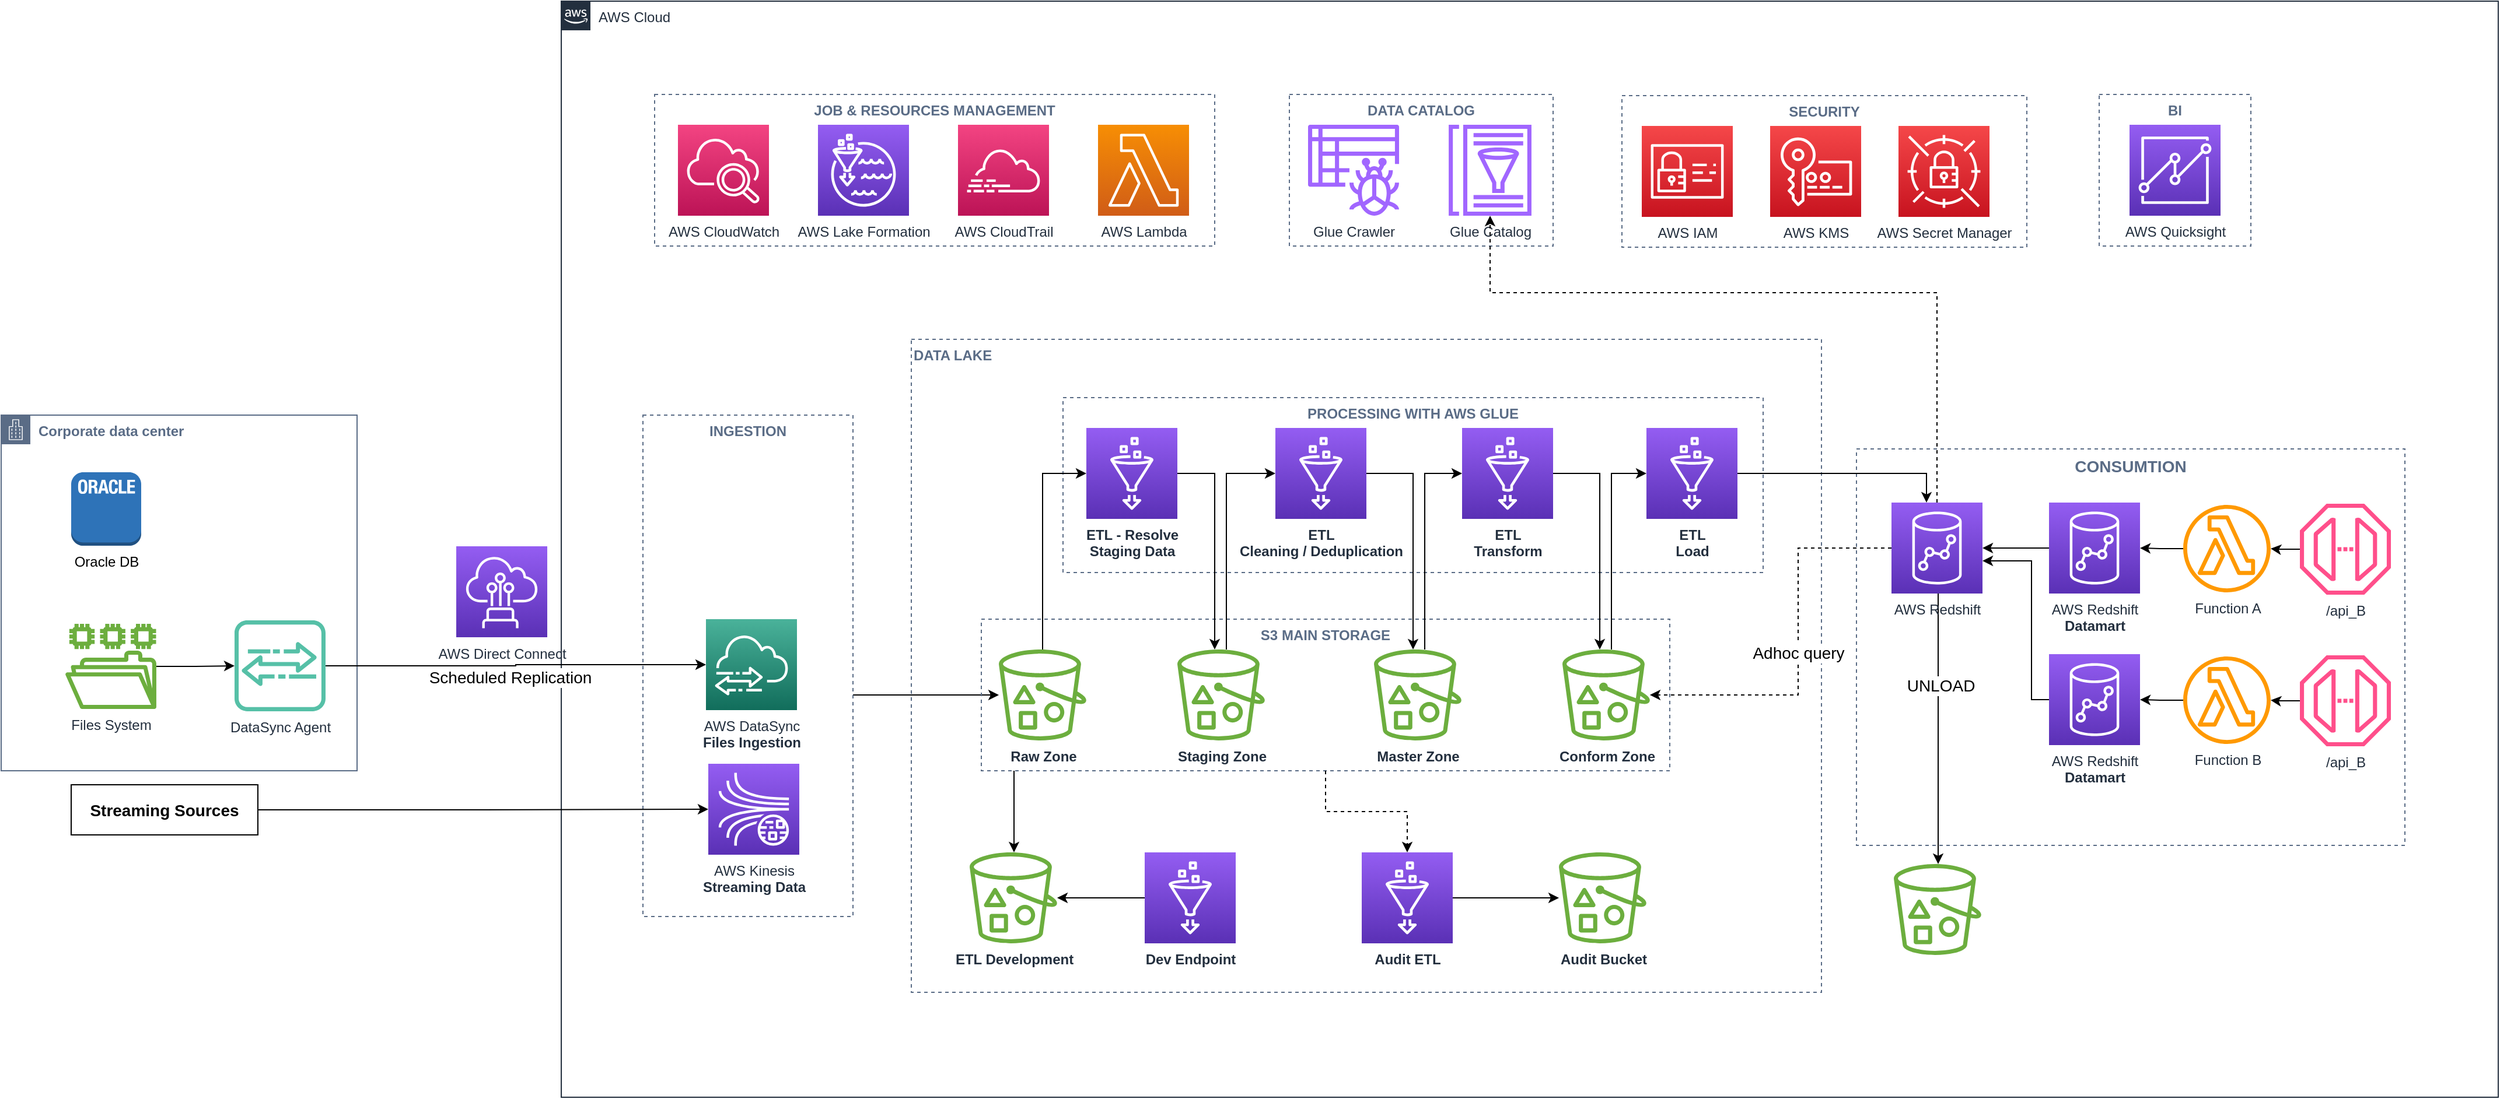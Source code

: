 <mxfile version="15.4.3" type="github">
  <diagram id="H-FVpUiSTPM4Va0HzyG1" name="Page-1">
    <mxGraphModel dx="5590" dy="3747" grid="1" gridSize="10" guides="1" tooltips="1" connect="1" arrows="1" fold="1" page="1" pageScale="1" pageWidth="850" pageHeight="1100" math="0" shadow="0">
      <root>
        <mxCell id="0" />
        <mxCell id="1" parent="0" />
        <mxCell id="jx55laV_0cBN-u7AzkEs-1" value="AWS Cloud" style="points=[[0,0],[0.25,0],[0.5,0],[0.75,0],[1,0],[1,0.25],[1,0.5],[1,0.75],[1,1],[0.75,1],[0.5,1],[0.25,1],[0,1],[0,0.75],[0,0.5],[0,0.25]];outlineConnect=0;gradientColor=none;html=1;whiteSpace=wrap;fontSize=12;fontStyle=0;shape=mxgraph.aws4.group;grIcon=mxgraph.aws4.group_aws_cloud_alt;strokeColor=#232F3E;fillColor=none;verticalAlign=top;align=left;spacingLeft=30;fontColor=#232F3E;dashed=0;" parent="1" vertex="1">
          <mxGeometry y="-300" width="1660" height="940" as="geometry" />
        </mxCell>
        <mxCell id="GoqarWJMvIRxIr3ExFKV-2" value="" style="group" vertex="1" connectable="0" parent="1">
          <mxGeometry x="80" y="-220" width="480" height="130" as="geometry" />
        </mxCell>
        <mxCell id="jx55laV_0cBN-u7AzkEs-3" value="AWS Lake Formation" style="sketch=0;points=[[0,0,0],[0.25,0,0],[0.5,0,0],[0.75,0,0],[1,0,0],[0,1,0],[0.25,1,0],[0.5,1,0],[0.75,1,0],[1,1,0],[0,0.25,0],[0,0.5,0],[0,0.75,0],[1,0.25,0],[1,0.5,0],[1,0.75,0]];outlineConnect=0;fontColor=#232F3E;gradientColor=#945DF2;gradientDirection=north;fillColor=#5A30B5;strokeColor=#ffffff;dashed=0;verticalLabelPosition=bottom;verticalAlign=top;align=center;html=1;fontSize=12;fontStyle=0;aspect=fixed;shape=mxgraph.aws4.resourceIcon;resIcon=mxgraph.aws4.lake_formation;" parent="GoqarWJMvIRxIr3ExFKV-2" vertex="1">
          <mxGeometry x="140" y="26" width="78" height="78" as="geometry" />
        </mxCell>
        <mxCell id="jx55laV_0cBN-u7AzkEs-4" value="AWS CloudWatch" style="sketch=0;points=[[0,0,0],[0.25,0,0],[0.5,0,0],[0.75,0,0],[1,0,0],[0,1,0],[0.25,1,0],[0.5,1,0],[0.75,1,0],[1,1,0],[0,0.25,0],[0,0.5,0],[0,0.75,0],[1,0.25,0],[1,0.5,0],[1,0.75,0]];points=[[0,0,0],[0.25,0,0],[0.5,0,0],[0.75,0,0],[1,0,0],[0,1,0],[0.25,1,0],[0.5,1,0],[0.75,1,0],[1,1,0],[0,0.25,0],[0,0.5,0],[0,0.75,0],[1,0.25,0],[1,0.5,0],[1,0.75,0]];outlineConnect=0;fontColor=#232F3E;gradientColor=#F34482;gradientDirection=north;fillColor=#BC1356;strokeColor=#ffffff;dashed=0;verticalLabelPosition=bottom;verticalAlign=top;align=center;html=1;fontSize=12;fontStyle=0;aspect=fixed;shape=mxgraph.aws4.resourceIcon;resIcon=mxgraph.aws4.cloudwatch_2;" parent="GoqarWJMvIRxIr3ExFKV-2" vertex="1">
          <mxGeometry x="20" y="26" width="78" height="78" as="geometry" />
        </mxCell>
        <mxCell id="jx55laV_0cBN-u7AzkEs-7" value="AWS CloudTrail" style="sketch=0;points=[[0,0,0],[0.25,0,0],[0.5,0,0],[0.75,0,0],[1,0,0],[0,1,0],[0.25,1,0],[0.5,1,0],[0.75,1,0],[1,1,0],[0,0.25,0],[0,0.5,0],[0,0.75,0],[1,0.25,0],[1,0.5,0],[1,0.75,0]];points=[[0,0,0],[0.25,0,0],[0.5,0,0],[0.75,0,0],[1,0,0],[0,1,0],[0.25,1,0],[0.5,1,0],[0.75,1,0],[1,1,0],[0,0.25,0],[0,0.5,0],[0,0.75,0],[1,0.25,0],[1,0.5,0],[1,0.75,0]];outlineConnect=0;fontColor=#232F3E;gradientColor=#F34482;gradientDirection=north;fillColor=#BC1356;strokeColor=#ffffff;dashed=0;verticalLabelPosition=bottom;verticalAlign=top;align=center;html=1;fontSize=12;fontStyle=0;aspect=fixed;shape=mxgraph.aws4.resourceIcon;resIcon=mxgraph.aws4.cloudtrail;" parent="GoqarWJMvIRxIr3ExFKV-2" vertex="1">
          <mxGeometry x="260" y="26" width="78" height="78" as="geometry" />
        </mxCell>
        <mxCell id="jx55laV_0cBN-u7AzkEs-8" value="AWS Lambda" style="sketch=0;points=[[0,0,0],[0.25,0,0],[0.5,0,0],[0.75,0,0],[1,0,0],[0,1,0],[0.25,1,0],[0.5,1,0],[0.75,1,0],[1,1,0],[0,0.25,0],[0,0.5,0],[0,0.75,0],[1,0.25,0],[1,0.5,0],[1,0.75,0]];outlineConnect=0;fontColor=#232F3E;gradientColor=#F78E04;gradientDirection=north;fillColor=#D05C17;strokeColor=#ffffff;dashed=0;verticalLabelPosition=bottom;verticalAlign=top;align=center;html=1;fontSize=12;fontStyle=0;aspect=fixed;shape=mxgraph.aws4.resourceIcon;resIcon=mxgraph.aws4.lambda;" parent="GoqarWJMvIRxIr3ExFKV-2" vertex="1">
          <mxGeometry x="380" y="26" width="78" height="78" as="geometry" />
        </mxCell>
        <mxCell id="GoqarWJMvIRxIr3ExFKV-1" value="JOB &amp; RESOURCES MANAGEMENT" style="fillColor=none;strokeColor=#5A6C86;dashed=1;verticalAlign=top;fontStyle=1;fontColor=#5A6C86;" vertex="1" parent="GoqarWJMvIRxIr3ExFKV-2">
          <mxGeometry width="480" height="130" as="geometry" />
        </mxCell>
        <mxCell id="GoqarWJMvIRxIr3ExFKV-6" value="" style="group" vertex="1" connectable="0" parent="1">
          <mxGeometry x="624" y="-220" width="226" height="130" as="geometry" />
        </mxCell>
        <mxCell id="GoqarWJMvIRxIr3ExFKV-3" value="DATA CATALOG" style="fillColor=none;strokeColor=#5A6C86;dashed=1;verticalAlign=top;fontStyle=1;fontColor=#5A6C86;" vertex="1" parent="GoqarWJMvIRxIr3ExFKV-6">
          <mxGeometry width="226" height="130" as="geometry" />
        </mxCell>
        <mxCell id="GoqarWJMvIRxIr3ExFKV-4" value="Glue Crawler" style="sketch=0;outlineConnect=0;fontColor=#232F3E;gradientColor=none;fillColor=#A166FF;strokeColor=none;dashed=0;verticalLabelPosition=bottom;verticalAlign=top;align=center;html=1;fontSize=12;fontStyle=0;aspect=fixed;pointerEvents=1;shape=mxgraph.aws4.glue_crawlers;" vertex="1" parent="GoqarWJMvIRxIr3ExFKV-6">
          <mxGeometry x="16" y="26" width="78" height="78" as="geometry" />
        </mxCell>
        <mxCell id="GoqarWJMvIRxIr3ExFKV-5" value="Glue Catalog" style="sketch=0;outlineConnect=0;fontColor=#232F3E;gradientColor=none;fillColor=#A166FF;strokeColor=none;dashed=0;verticalLabelPosition=bottom;verticalAlign=top;align=center;html=1;fontSize=12;fontStyle=0;aspect=fixed;pointerEvents=1;shape=mxgraph.aws4.glue_data_catalog;" vertex="1" parent="GoqarWJMvIRxIr3ExFKV-6">
          <mxGeometry x="136" y="26" width="72" height="78" as="geometry" />
        </mxCell>
        <mxCell id="GoqarWJMvIRxIr3ExFKV-13" value="" style="group" vertex="1" connectable="0" parent="1">
          <mxGeometry x="909" y="-219" width="347" height="130" as="geometry" />
        </mxCell>
        <mxCell id="GoqarWJMvIRxIr3ExFKV-7" value="SECURITY" style="fillColor=none;strokeColor=#5A6C86;dashed=1;verticalAlign=top;fontStyle=1;fontColor=#5A6C86;" vertex="1" parent="GoqarWJMvIRxIr3ExFKV-13">
          <mxGeometry width="347" height="130" as="geometry" />
        </mxCell>
        <mxCell id="GoqarWJMvIRxIr3ExFKV-8" value="AWS IAM" style="sketch=0;points=[[0,0,0],[0.25,0,0],[0.5,0,0],[0.75,0,0],[1,0,0],[0,1,0],[0.25,1,0],[0.5,1,0],[0.75,1,0],[1,1,0],[0,0.25,0],[0,0.5,0],[0,0.75,0],[1,0.25,0],[1,0.5,0],[1,0.75,0]];outlineConnect=0;fontColor=#232F3E;gradientColor=#F54749;gradientDirection=north;fillColor=#C7131F;strokeColor=#ffffff;dashed=0;verticalLabelPosition=bottom;verticalAlign=top;align=center;html=1;fontSize=12;fontStyle=0;aspect=fixed;shape=mxgraph.aws4.resourceIcon;resIcon=mxgraph.aws4.identity_and_access_management;" vertex="1" parent="GoqarWJMvIRxIr3ExFKV-13">
          <mxGeometry x="17" y="26" width="78" height="78" as="geometry" />
        </mxCell>
        <mxCell id="GoqarWJMvIRxIr3ExFKV-9" value="AWS KMS" style="sketch=0;points=[[0,0,0],[0.25,0,0],[0.5,0,0],[0.75,0,0],[1,0,0],[0,1,0],[0.25,1,0],[0.5,1,0],[0.75,1,0],[1,1,0],[0,0.25,0],[0,0.5,0],[0,0.75,0],[1,0.25,0],[1,0.5,0],[1,0.75,0]];outlineConnect=0;fontColor=#232F3E;gradientColor=#F54749;gradientDirection=north;fillColor=#C7131F;strokeColor=#ffffff;dashed=0;verticalLabelPosition=bottom;verticalAlign=top;align=center;html=1;fontSize=12;fontStyle=0;aspect=fixed;shape=mxgraph.aws4.resourceIcon;resIcon=mxgraph.aws4.key_management_service;" vertex="1" parent="GoqarWJMvIRxIr3ExFKV-13">
          <mxGeometry x="127" y="26" width="78" height="78" as="geometry" />
        </mxCell>
        <mxCell id="GoqarWJMvIRxIr3ExFKV-10" value="AWS Secret Manager" style="sketch=0;points=[[0,0,0],[0.25,0,0],[0.5,0,0],[0.75,0,0],[1,0,0],[0,1,0],[0.25,1,0],[0.5,1,0],[0.75,1,0],[1,1,0],[0,0.25,0],[0,0.5,0],[0,0.75,0],[1,0.25,0],[1,0.5,0],[1,0.75,0]];outlineConnect=0;fontColor=#232F3E;gradientColor=#F54749;gradientDirection=north;fillColor=#C7131F;strokeColor=#ffffff;dashed=0;verticalLabelPosition=bottom;verticalAlign=top;align=center;html=1;fontSize=12;fontStyle=0;aspect=fixed;shape=mxgraph.aws4.resourceIcon;resIcon=mxgraph.aws4.secrets_manager;" vertex="1" parent="GoqarWJMvIRxIr3ExFKV-13">
          <mxGeometry x="237" y="26" width="78" height="78" as="geometry" />
        </mxCell>
        <mxCell id="GoqarWJMvIRxIr3ExFKV-14" value="" style="group" vertex="1" connectable="0" parent="1">
          <mxGeometry x="1318" y="-220" width="130" height="130" as="geometry" />
        </mxCell>
        <mxCell id="GoqarWJMvIRxIr3ExFKV-11" value="BI" style="fillColor=none;strokeColor=#5A6C86;dashed=1;verticalAlign=top;fontStyle=1;fontColor=#5A6C86;" vertex="1" parent="GoqarWJMvIRxIr3ExFKV-14">
          <mxGeometry width="130" height="130" as="geometry" />
        </mxCell>
        <mxCell id="GoqarWJMvIRxIr3ExFKV-12" value="AWS Quicksight" style="sketch=0;points=[[0,0,0],[0.25,0,0],[0.5,0,0],[0.75,0,0],[1,0,0],[0,1,0],[0.25,1,0],[0.5,1,0],[0.75,1,0],[1,1,0],[0,0.25,0],[0,0.5,0],[0,0.75,0],[1,0.25,0],[1,0.5,0],[1,0.75,0]];outlineConnect=0;fontColor=#232F3E;gradientColor=#945DF2;gradientDirection=north;fillColor=#5A30B5;strokeColor=#ffffff;dashed=0;verticalLabelPosition=bottom;verticalAlign=top;align=center;html=1;fontSize=12;fontStyle=0;aspect=fixed;shape=mxgraph.aws4.resourceIcon;resIcon=mxgraph.aws4.quicksight;" vertex="1" parent="GoqarWJMvIRxIr3ExFKV-14">
          <mxGeometry x="26" y="26" width="78" height="78" as="geometry" />
        </mxCell>
        <mxCell id="GoqarWJMvIRxIr3ExFKV-53" value="" style="edgeStyle=orthogonalEdgeStyle;rounded=0;orthogonalLoop=1;jettySize=auto;html=1;verticalAlign=middle;" edge="1" parent="1" source="GoqarWJMvIRxIr3ExFKV-16" target="GoqarWJMvIRxIr3ExFKV-27">
          <mxGeometry relative="1" as="geometry">
            <Array as="points">
              <mxPoint x="280" y="295" />
              <mxPoint x="280" y="295" />
            </Array>
          </mxGeometry>
        </mxCell>
        <mxCell id="GoqarWJMvIRxIr3ExFKV-16" value="INGESTION" style="fillColor=none;strokeColor=#5A6C86;dashed=1;verticalAlign=top;fontStyle=1;fontColor=#5A6C86;" vertex="1" parent="1">
          <mxGeometry x="70" y="55" width="180" height="430" as="geometry" />
        </mxCell>
        <mxCell id="GoqarWJMvIRxIr3ExFKV-55" value="" style="group" vertex="1" connectable="0" parent="1">
          <mxGeometry x="300" y="-10" width="780" height="560" as="geometry" />
        </mxCell>
        <mxCell id="GoqarWJMvIRxIr3ExFKV-17" value="DATA LAKE" style="fillColor=none;strokeColor=#5A6C86;dashed=1;verticalAlign=top;fontStyle=1;fontColor=#5A6C86;align=left;" vertex="1" parent="GoqarWJMvIRxIr3ExFKV-55">
          <mxGeometry width="780" height="560" as="geometry" />
        </mxCell>
        <mxCell id="GoqarWJMvIRxIr3ExFKV-18" value="PROCESSING WITH AWS GLUE" style="fillColor=none;strokeColor=#5A6C86;dashed=1;verticalAlign=top;fontStyle=1;fontColor=#5A6C86;" vertex="1" parent="GoqarWJMvIRxIr3ExFKV-55">
          <mxGeometry x="130" y="50" width="600" height="150" as="geometry" />
        </mxCell>
        <mxCell id="GoqarWJMvIRxIr3ExFKV-19" value="&lt;b&gt;ETL - Resolve&lt;br&gt;Staging Data&lt;/b&gt;" style="sketch=0;points=[[0,0,0],[0.25,0,0],[0.5,0,0],[0.75,0,0],[1,0,0],[0,1,0],[0.25,1,0],[0.5,1,0],[0.75,1,0],[1,1,0],[0,0.25,0],[0,0.5,0],[0,0.75,0],[1,0.25,0],[1,0.5,0],[1,0.75,0]];outlineConnect=0;fontColor=#232F3E;gradientColor=#945DF2;gradientDirection=north;fillColor=#5A30B5;strokeColor=#ffffff;dashed=0;verticalLabelPosition=bottom;verticalAlign=top;align=center;html=1;fontSize=12;fontStyle=0;aspect=fixed;shape=mxgraph.aws4.resourceIcon;resIcon=mxgraph.aws4.glue;" vertex="1" parent="GoqarWJMvIRxIr3ExFKV-55">
          <mxGeometry x="150" y="76" width="78" height="78" as="geometry" />
        </mxCell>
        <mxCell id="GoqarWJMvIRxIr3ExFKV-20" value="&lt;b&gt;ETL&lt;br&gt;Cleaning / Deduplication&lt;/b&gt;" style="sketch=0;points=[[0,0,0],[0.25,0,0],[0.5,0,0],[0.75,0,0],[1,0,0],[0,1,0],[0.25,1,0],[0.5,1,0],[0.75,1,0],[1,1,0],[0,0.25,0],[0,0.5,0],[0,0.75,0],[1,0.25,0],[1,0.5,0],[1,0.75,0]];outlineConnect=0;fontColor=#232F3E;gradientColor=#945DF2;gradientDirection=north;fillColor=#5A30B5;strokeColor=#ffffff;dashed=0;verticalLabelPosition=bottom;verticalAlign=top;align=center;html=1;fontSize=12;fontStyle=0;aspect=fixed;shape=mxgraph.aws4.resourceIcon;resIcon=mxgraph.aws4.glue;" vertex="1" parent="GoqarWJMvIRxIr3ExFKV-55">
          <mxGeometry x="312" y="76" width="78" height="78" as="geometry" />
        </mxCell>
        <mxCell id="GoqarWJMvIRxIr3ExFKV-21" value="&lt;b&gt;ETL&lt;br&gt;Transform&lt;/b&gt;" style="sketch=0;points=[[0,0,0],[0.25,0,0],[0.5,0,0],[0.75,0,0],[1,0,0],[0,1,0],[0.25,1,0],[0.5,1,0],[0.75,1,0],[1,1,0],[0,0.25,0],[0,0.5,0],[0,0.75,0],[1,0.25,0],[1,0.5,0],[1,0.75,0]];outlineConnect=0;fontColor=#232F3E;gradientColor=#945DF2;gradientDirection=north;fillColor=#5A30B5;strokeColor=#ffffff;dashed=0;verticalLabelPosition=bottom;verticalAlign=top;align=center;html=1;fontSize=12;fontStyle=0;aspect=fixed;shape=mxgraph.aws4.resourceIcon;resIcon=mxgraph.aws4.glue;" vertex="1" parent="GoqarWJMvIRxIr3ExFKV-55">
          <mxGeometry x="472" y="76" width="78" height="78" as="geometry" />
        </mxCell>
        <mxCell id="GoqarWJMvIRxIr3ExFKV-22" value="&lt;b&gt;ETL&lt;br&gt;Load&lt;/b&gt;" style="sketch=0;points=[[0,0,0],[0.25,0,0],[0.5,0,0],[0.75,0,0],[1,0,0],[0,1,0],[0.25,1,0],[0.5,1,0],[0.75,1,0],[1,1,0],[0,0.25,0],[0,0.5,0],[0,0.75,0],[1,0.25,0],[1,0.5,0],[1,0.75,0]];outlineConnect=0;fontColor=#232F3E;gradientColor=#945DF2;gradientDirection=north;fillColor=#5A30B5;strokeColor=#ffffff;dashed=0;verticalLabelPosition=bottom;verticalAlign=top;align=center;html=1;fontSize=12;fontStyle=0;aspect=fixed;shape=mxgraph.aws4.resourceIcon;resIcon=mxgraph.aws4.glue;" vertex="1" parent="GoqarWJMvIRxIr3ExFKV-55">
          <mxGeometry x="630" y="76" width="78" height="78" as="geometry" />
        </mxCell>
        <mxCell id="GoqarWJMvIRxIr3ExFKV-26" value="S3 MAIN STORAGE" style="fillColor=none;strokeColor=#5A6C86;dashed=1;verticalAlign=top;fontStyle=1;fontColor=#5A6C86;horizontal=1;" vertex="1" parent="GoqarWJMvIRxIr3ExFKV-55">
          <mxGeometry x="60" y="240" width="590" height="130" as="geometry" />
        </mxCell>
        <mxCell id="GoqarWJMvIRxIr3ExFKV-31" value="" style="edgeStyle=orthogonalEdgeStyle;rounded=0;orthogonalLoop=1;jettySize=auto;html=1;" edge="1" parent="GoqarWJMvIRxIr3ExFKV-55" source="GoqarWJMvIRxIr3ExFKV-27" target="GoqarWJMvIRxIr3ExFKV-19">
          <mxGeometry relative="1" as="geometry">
            <Array as="points">
              <mxPoint x="113" y="115" />
            </Array>
          </mxGeometry>
        </mxCell>
        <mxCell id="GoqarWJMvIRxIr3ExFKV-27" value="&lt;b&gt;Raw Zone&lt;/b&gt;" style="sketch=0;outlineConnect=0;fontColor=#232F3E;gradientColor=none;fillColor=#6CAE3E;strokeColor=none;dashed=0;verticalLabelPosition=bottom;verticalAlign=top;align=center;html=1;fontSize=12;fontStyle=0;aspect=fixed;pointerEvents=1;shape=mxgraph.aws4.bucket_with_objects;" vertex="1" parent="GoqarWJMvIRxIr3ExFKV-55">
          <mxGeometry x="75" y="266" width="75" height="78" as="geometry" />
        </mxCell>
        <mxCell id="GoqarWJMvIRxIr3ExFKV-33" value="" style="edgeStyle=orthogonalEdgeStyle;rounded=0;orthogonalLoop=1;jettySize=auto;html=1;entryX=0;entryY=0.5;entryDx=0;entryDy=0;entryPerimeter=0;" edge="1" parent="GoqarWJMvIRxIr3ExFKV-55" source="GoqarWJMvIRxIr3ExFKV-28" target="GoqarWJMvIRxIr3ExFKV-20">
          <mxGeometry relative="1" as="geometry">
            <Array as="points">
              <mxPoint x="270" y="115" />
            </Array>
          </mxGeometry>
        </mxCell>
        <mxCell id="GoqarWJMvIRxIr3ExFKV-28" value="&lt;b&gt;Staging Zone&lt;/b&gt;" style="sketch=0;outlineConnect=0;fontColor=#232F3E;gradientColor=none;fillColor=#6CAE3E;strokeColor=none;dashed=0;verticalLabelPosition=bottom;verticalAlign=top;align=center;html=1;fontSize=12;fontStyle=0;aspect=fixed;pointerEvents=1;shape=mxgraph.aws4.bucket_with_objects;" vertex="1" parent="GoqarWJMvIRxIr3ExFKV-55">
          <mxGeometry x="228" y="266" width="75" height="78" as="geometry" />
        </mxCell>
        <mxCell id="GoqarWJMvIRxIr3ExFKV-32" value="" style="edgeStyle=orthogonalEdgeStyle;rounded=0;orthogonalLoop=1;jettySize=auto;html=1;" edge="1" parent="GoqarWJMvIRxIr3ExFKV-55" source="GoqarWJMvIRxIr3ExFKV-19" target="GoqarWJMvIRxIr3ExFKV-28">
          <mxGeometry relative="1" as="geometry">
            <Array as="points">
              <mxPoint x="260" y="115" />
            </Array>
          </mxGeometry>
        </mxCell>
        <mxCell id="GoqarWJMvIRxIr3ExFKV-36" style="edgeStyle=orthogonalEdgeStyle;rounded=0;orthogonalLoop=1;jettySize=auto;html=1;" edge="1" parent="GoqarWJMvIRxIr3ExFKV-55" source="GoqarWJMvIRxIr3ExFKV-29" target="GoqarWJMvIRxIr3ExFKV-21">
          <mxGeometry relative="1" as="geometry">
            <Array as="points">
              <mxPoint x="440" y="115" />
            </Array>
          </mxGeometry>
        </mxCell>
        <mxCell id="GoqarWJMvIRxIr3ExFKV-29" value="&lt;b&gt;Master Zone&lt;/b&gt;" style="sketch=0;outlineConnect=0;fontColor=#232F3E;gradientColor=none;fillColor=#6CAE3E;strokeColor=none;dashed=0;verticalLabelPosition=bottom;verticalAlign=top;align=center;html=1;fontSize=12;fontStyle=0;aspect=fixed;pointerEvents=1;shape=mxgraph.aws4.bucket_with_objects;" vertex="1" parent="GoqarWJMvIRxIr3ExFKV-55">
          <mxGeometry x="396.5" y="266" width="75" height="78" as="geometry" />
        </mxCell>
        <mxCell id="GoqarWJMvIRxIr3ExFKV-34" style="edgeStyle=orthogonalEdgeStyle;rounded=0;orthogonalLoop=1;jettySize=auto;html=1;" edge="1" parent="GoqarWJMvIRxIr3ExFKV-55" source="GoqarWJMvIRxIr3ExFKV-20" target="GoqarWJMvIRxIr3ExFKV-29">
          <mxGeometry relative="1" as="geometry">
            <Array as="points">
              <mxPoint x="430" y="115" />
            </Array>
          </mxGeometry>
        </mxCell>
        <mxCell id="GoqarWJMvIRxIr3ExFKV-38" style="edgeStyle=orthogonalEdgeStyle;rounded=0;orthogonalLoop=1;jettySize=auto;html=1;" edge="1" parent="GoqarWJMvIRxIr3ExFKV-55" source="GoqarWJMvIRxIr3ExFKV-30" target="GoqarWJMvIRxIr3ExFKV-22">
          <mxGeometry relative="1" as="geometry">
            <Array as="points">
              <mxPoint x="600" y="115" />
            </Array>
          </mxGeometry>
        </mxCell>
        <mxCell id="GoqarWJMvIRxIr3ExFKV-30" value="&lt;b&gt;Conform Zone&lt;/b&gt;" style="sketch=0;outlineConnect=0;fontColor=#232F3E;gradientColor=none;fillColor=#6CAE3E;strokeColor=none;dashed=0;verticalLabelPosition=bottom;verticalAlign=top;align=center;html=1;fontSize=12;fontStyle=0;aspect=fixed;pointerEvents=1;shape=mxgraph.aws4.bucket_with_objects;" vertex="1" parent="GoqarWJMvIRxIr3ExFKV-55">
          <mxGeometry x="558" y="266" width="75" height="78" as="geometry" />
        </mxCell>
        <mxCell id="GoqarWJMvIRxIr3ExFKV-37" style="edgeStyle=orthogonalEdgeStyle;rounded=0;orthogonalLoop=1;jettySize=auto;html=1;" edge="1" parent="GoqarWJMvIRxIr3ExFKV-55" source="GoqarWJMvIRxIr3ExFKV-21" target="GoqarWJMvIRxIr3ExFKV-30">
          <mxGeometry relative="1" as="geometry">
            <Array as="points">
              <mxPoint x="590" y="115" />
            </Array>
          </mxGeometry>
        </mxCell>
        <mxCell id="GoqarWJMvIRxIr3ExFKV-39" value="&lt;b&gt;Audit ETL&lt;/b&gt;" style="sketch=0;points=[[0,0,0],[0.25,0,0],[0.5,0,0],[0.75,0,0],[1,0,0],[0,1,0],[0.25,1,0],[0.5,1,0],[0.75,1,0],[1,1,0],[0,0.25,0],[0,0.5,0],[0,0.75,0],[1,0.25,0],[1,0.5,0],[1,0.75,0]];outlineConnect=0;fontColor=#232F3E;gradientColor=#945DF2;gradientDirection=north;fillColor=#5A30B5;strokeColor=#ffffff;dashed=0;verticalLabelPosition=bottom;verticalAlign=top;align=center;html=1;fontSize=12;fontStyle=0;aspect=fixed;shape=mxgraph.aws4.resourceIcon;resIcon=mxgraph.aws4.glue;" vertex="1" parent="GoqarWJMvIRxIr3ExFKV-55">
          <mxGeometry x="386" y="440" width="78" height="78" as="geometry" />
        </mxCell>
        <mxCell id="GoqarWJMvIRxIr3ExFKV-52" style="edgeStyle=orthogonalEdgeStyle;rounded=0;orthogonalLoop=1;jettySize=auto;html=1;dashed=1;verticalAlign=middle;" edge="1" parent="GoqarWJMvIRxIr3ExFKV-55" source="GoqarWJMvIRxIr3ExFKV-26" target="GoqarWJMvIRxIr3ExFKV-39">
          <mxGeometry relative="1" as="geometry" />
        </mxCell>
        <mxCell id="GoqarWJMvIRxIr3ExFKV-41" value="&lt;b&gt;Audit Bucket&lt;/b&gt;" style="sketch=0;outlineConnect=0;fontColor=#232F3E;gradientColor=none;fillColor=#6CAE3E;strokeColor=none;dashed=0;verticalLabelPosition=bottom;verticalAlign=top;align=center;html=1;fontSize=12;fontStyle=0;aspect=fixed;pointerEvents=1;shape=mxgraph.aws4.bucket_with_objects;" vertex="1" parent="GoqarWJMvIRxIr3ExFKV-55">
          <mxGeometry x="555" y="440" width="75" height="78" as="geometry" />
        </mxCell>
        <mxCell id="GoqarWJMvIRxIr3ExFKV-42" value="" style="edgeStyle=orthogonalEdgeStyle;rounded=0;orthogonalLoop=1;jettySize=auto;html=1;" edge="1" parent="GoqarWJMvIRxIr3ExFKV-55" source="GoqarWJMvIRxIr3ExFKV-39" target="GoqarWJMvIRxIr3ExFKV-41">
          <mxGeometry relative="1" as="geometry" />
        </mxCell>
        <mxCell id="GoqarWJMvIRxIr3ExFKV-43" value="&lt;b&gt;ETL Development&lt;/b&gt;" style="sketch=0;outlineConnect=0;fontColor=#232F3E;gradientColor=none;fillColor=#6CAE3E;strokeColor=none;dashed=0;verticalLabelPosition=bottom;verticalAlign=top;align=center;html=1;fontSize=12;fontStyle=0;aspect=fixed;pointerEvents=1;shape=mxgraph.aws4.bucket_with_objects;" vertex="1" parent="GoqarWJMvIRxIr3ExFKV-55">
          <mxGeometry x="50" y="440" width="75" height="78" as="geometry" />
        </mxCell>
        <mxCell id="GoqarWJMvIRxIr3ExFKV-45" style="edgeStyle=orthogonalEdgeStyle;rounded=0;orthogonalLoop=1;jettySize=auto;html=1;" edge="1" parent="GoqarWJMvIRxIr3ExFKV-55" source="GoqarWJMvIRxIr3ExFKV-26" target="GoqarWJMvIRxIr3ExFKV-43">
          <mxGeometry relative="1" as="geometry">
            <Array as="points">
              <mxPoint x="88" y="400" />
              <mxPoint x="88" y="400" />
            </Array>
          </mxGeometry>
        </mxCell>
        <mxCell id="GoqarWJMvIRxIr3ExFKV-46" value="" style="edgeStyle=orthogonalEdgeStyle;rounded=0;orthogonalLoop=1;jettySize=auto;html=1;" edge="1" parent="GoqarWJMvIRxIr3ExFKV-55" source="GoqarWJMvIRxIr3ExFKV-44" target="GoqarWJMvIRxIr3ExFKV-43">
          <mxGeometry relative="1" as="geometry" />
        </mxCell>
        <mxCell id="GoqarWJMvIRxIr3ExFKV-44" value="&lt;b&gt;Dev Endpoint&lt;/b&gt;" style="sketch=0;points=[[0,0,0],[0.25,0,0],[0.5,0,0],[0.75,0,0],[1,0,0],[0,1,0],[0.25,1,0],[0.5,1,0],[0.75,1,0],[1,1,0],[0,0.25,0],[0,0.5,0],[0,0.75,0],[1,0.25,0],[1,0.5,0],[1,0.75,0]];outlineConnect=0;fontColor=#232F3E;gradientColor=#945DF2;gradientDirection=north;fillColor=#5A30B5;strokeColor=#ffffff;dashed=0;verticalLabelPosition=bottom;verticalAlign=top;align=center;html=1;fontSize=12;fontStyle=0;aspect=fixed;shape=mxgraph.aws4.resourceIcon;resIcon=mxgraph.aws4.glue;" vertex="1" parent="GoqarWJMvIRxIr3ExFKV-55">
          <mxGeometry x="200" y="440" width="78" height="78" as="geometry" />
        </mxCell>
        <mxCell id="GoqarWJMvIRxIr3ExFKV-57" value="&lt;b&gt;Corporate data center&lt;/b&gt;" style="points=[[0,0],[0.25,0],[0.5,0],[0.75,0],[1,0],[1,0.25],[1,0.5],[1,0.75],[1,1],[0.75,1],[0.5,1],[0.25,1],[0,1],[0,0.75],[0,0.5],[0,0.25]];outlineConnect=0;gradientColor=none;html=1;whiteSpace=wrap;fontSize=12;fontStyle=0;shape=mxgraph.aws4.group;grIcon=mxgraph.aws4.group_corporate_data_center;strokeColor=#5A6C86;fillColor=none;verticalAlign=top;align=left;spacingLeft=30;fontColor=#5A6C86;dashed=0;" vertex="1" parent="1">
          <mxGeometry x="-480" y="55" width="305" height="305" as="geometry" />
        </mxCell>
        <mxCell id="GoqarWJMvIRxIr3ExFKV-58" value="AWS Direct Connect" style="sketch=0;points=[[0,0,0],[0.25,0,0],[0.5,0,0],[0.75,0,0],[1,0,0],[0,1,0],[0.25,1,0],[0.5,1,0],[0.75,1,0],[1,1,0],[0,0.25,0],[0,0.5,0],[0,0.75,0],[1,0.25,0],[1,0.5,0],[1,0.75,0]];outlineConnect=0;fontColor=#232F3E;gradientColor=#945DF2;gradientDirection=north;fillColor=#5A30B5;strokeColor=#ffffff;dashed=0;verticalLabelPosition=bottom;verticalAlign=top;align=center;html=1;fontSize=12;fontStyle=0;aspect=fixed;shape=mxgraph.aws4.resourceIcon;resIcon=mxgraph.aws4.direct_connect;" vertex="1" parent="1">
          <mxGeometry x="-90" y="167.5" width="78" height="78" as="geometry" />
        </mxCell>
        <mxCell id="GoqarWJMvIRxIr3ExFKV-60" value="Oracle DB" style="outlineConnect=0;dashed=0;verticalLabelPosition=bottom;verticalAlign=top;align=center;html=1;shape=mxgraph.aws3.oracle_db_instance_2;fillColor=#2E73B8;gradientColor=none;" vertex="1" parent="1">
          <mxGeometry x="-420" y="104" width="60" height="63" as="geometry" />
        </mxCell>
        <mxCell id="GoqarWJMvIRxIr3ExFKV-61" value="AWS DataSync&lt;br&gt;&lt;b&gt;Files Ingestion&lt;/b&gt;" style="sketch=0;points=[[0,0,0],[0.25,0,0],[0.5,0,0],[0.75,0,0],[1,0,0],[0,1,0],[0.25,1,0],[0.5,1,0],[0.75,1,0],[1,1,0],[0,0.25,0],[0,0.5,0],[0,0.75,0],[1,0.25,0],[1,0.5,0],[1,0.75,0]];outlineConnect=0;fontColor=#232F3E;gradientColor=#4AB29A;gradientDirection=north;fillColor=#116D5B;strokeColor=#ffffff;dashed=0;verticalLabelPosition=bottom;verticalAlign=top;align=center;html=1;fontSize=12;fontStyle=0;aspect=fixed;shape=mxgraph.aws4.resourceIcon;resIcon=mxgraph.aws4.datasync;" vertex="1" parent="1">
          <mxGeometry x="124" y="230" width="78" height="78" as="geometry" />
        </mxCell>
        <mxCell id="GoqarWJMvIRxIr3ExFKV-62" value="AWS Kinesis&lt;br&gt;&lt;b&gt;Streaming Data&lt;/b&gt;" style="sketch=0;points=[[0,0,0],[0.25,0,0],[0.5,0,0],[0.75,0,0],[1,0,0],[0,1,0],[0.25,1,0],[0.5,1,0],[0.75,1,0],[1,1,0],[0,0.25,0],[0,0.5,0],[0,0.75,0],[1,0.25,0],[1,0.5,0],[1,0.75,0]];outlineConnect=0;fontColor=#232F3E;gradientColor=#945DF2;gradientDirection=north;fillColor=#5A30B5;strokeColor=#ffffff;dashed=0;verticalLabelPosition=bottom;verticalAlign=top;align=center;html=1;fontSize=12;fontStyle=0;aspect=fixed;shape=mxgraph.aws4.resourceIcon;resIcon=mxgraph.aws4.kinesis_data_streams;" vertex="1" parent="1">
          <mxGeometry x="126" y="354" width="78" height="78" as="geometry" />
        </mxCell>
        <mxCell id="GoqarWJMvIRxIr3ExFKV-64" style="edgeStyle=orthogonalEdgeStyle;rounded=0;orthogonalLoop=1;jettySize=auto;html=1;verticalAlign=middle;" edge="1" parent="1" source="GoqarWJMvIRxIr3ExFKV-63" target="GoqarWJMvIRxIr3ExFKV-62">
          <mxGeometry relative="1" as="geometry" />
        </mxCell>
        <mxCell id="GoqarWJMvIRxIr3ExFKV-63" value="&lt;font style=&quot;font-size: 14px&quot;&gt;&lt;b&gt;Streaming Sources&lt;/b&gt;&lt;/font&gt;" style="rounded=0;whiteSpace=wrap;html=1;align=center;" vertex="1" parent="1">
          <mxGeometry x="-420" y="372" width="160" height="43" as="geometry" />
        </mxCell>
        <mxCell id="GoqarWJMvIRxIr3ExFKV-70" style="edgeStyle=orthogonalEdgeStyle;rounded=0;orthogonalLoop=1;jettySize=auto;html=1;fontSize=14;verticalAlign=middle;" edge="1" parent="1" source="GoqarWJMvIRxIr3ExFKV-67" target="GoqarWJMvIRxIr3ExFKV-61">
          <mxGeometry relative="1" as="geometry" />
        </mxCell>
        <mxCell id="GoqarWJMvIRxIr3ExFKV-71" value="Scheduled Replication" style="edgeLabel;html=1;align=center;verticalAlign=middle;resizable=0;points=[];fontSize=14;" vertex="1" connectable="0" parent="GoqarWJMvIRxIr3ExFKV-70">
          <mxGeometry x="-0.65" y="3" relative="1" as="geometry">
            <mxPoint x="101" y="13" as="offset" />
          </mxGeometry>
        </mxCell>
        <mxCell id="GoqarWJMvIRxIr3ExFKV-67" value="DataSync Agent" style="sketch=0;outlineConnect=0;fontColor=#232F3E;gradientColor=none;fillColor=#56C0A7;strokeColor=none;dashed=0;verticalLabelPosition=bottom;verticalAlign=top;align=center;html=1;fontSize=12;fontStyle=0;aspect=fixed;shape=mxgraph.aws4.agent2;" vertex="1" parent="1">
          <mxGeometry x="-280" y="231" width="78" height="78" as="geometry" />
        </mxCell>
        <mxCell id="GoqarWJMvIRxIr3ExFKV-69" value="" style="edgeStyle=orthogonalEdgeStyle;rounded=0;orthogonalLoop=1;jettySize=auto;html=1;verticalAlign=middle;" edge="1" parent="1" source="GoqarWJMvIRxIr3ExFKV-68" target="GoqarWJMvIRxIr3ExFKV-67">
          <mxGeometry relative="1" as="geometry" />
        </mxCell>
        <mxCell id="GoqarWJMvIRxIr3ExFKV-68" value="Files System" style="sketch=0;outlineConnect=0;fontColor=#232F3E;gradientColor=none;fillColor=#6CAE3E;strokeColor=none;dashed=0;verticalLabelPosition=bottom;verticalAlign=top;align=center;html=1;fontSize=12;fontStyle=0;aspect=fixed;pointerEvents=1;shape=mxgraph.aws4.file_system;" vertex="1" parent="1">
          <mxGeometry x="-425" y="234" width="78" height="73" as="geometry" />
        </mxCell>
        <mxCell id="GoqarWJMvIRxIr3ExFKV-78" style="edgeStyle=orthogonalEdgeStyle;rounded=0;orthogonalLoop=1;jettySize=auto;html=1;fontSize=14;verticalAlign=middle;" edge="1" parent="1" source="GoqarWJMvIRxIr3ExFKV-73" target="GoqarWJMvIRxIr3ExFKV-77">
          <mxGeometry relative="1" as="geometry">
            <Array as="points">
              <mxPoint x="1180" y="210" />
              <mxPoint x="1180" y="210" />
            </Array>
          </mxGeometry>
        </mxCell>
        <mxCell id="GoqarWJMvIRxIr3ExFKV-79" value="UNLOAD" style="edgeLabel;html=1;align=center;verticalAlign=middle;resizable=0;points=[];fontSize=14;" vertex="1" connectable="0" parent="GoqarWJMvIRxIr3ExFKV-78">
          <mxGeometry x="-0.313" y="2" relative="1" as="geometry">
            <mxPoint y="-1" as="offset" />
          </mxGeometry>
        </mxCell>
        <mxCell id="GoqarWJMvIRxIr3ExFKV-80" style="edgeStyle=orthogonalEdgeStyle;rounded=0;orthogonalLoop=1;jettySize=auto;html=1;fontSize=14;verticalAlign=middle;dashed=1;" edge="1" parent="1" source="GoqarWJMvIRxIr3ExFKV-73" target="GoqarWJMvIRxIr3ExFKV-5">
          <mxGeometry relative="1" as="geometry">
            <Array as="points">
              <mxPoint x="1179" y="-50" />
              <mxPoint x="796" y="-50" />
            </Array>
          </mxGeometry>
        </mxCell>
        <mxCell id="GoqarWJMvIRxIr3ExFKV-81" style="edgeStyle=orthogonalEdgeStyle;rounded=0;orthogonalLoop=1;jettySize=auto;html=1;dashed=1;fontSize=14;verticalAlign=middle;" edge="1" parent="1" source="GoqarWJMvIRxIr3ExFKV-73" target="GoqarWJMvIRxIr3ExFKV-30">
          <mxGeometry relative="1" as="geometry">
            <Array as="points">
              <mxPoint x="1060" y="169" />
              <mxPoint x="1060" y="295" />
            </Array>
          </mxGeometry>
        </mxCell>
        <mxCell id="GoqarWJMvIRxIr3ExFKV-82" value="Adhoc query" style="edgeLabel;html=1;align=center;verticalAlign=middle;resizable=0;points=[];fontSize=14;" vertex="1" connectable="0" parent="GoqarWJMvIRxIr3ExFKV-81">
          <mxGeometry x="0.02" relative="1" as="geometry">
            <mxPoint as="offset" />
          </mxGeometry>
        </mxCell>
        <mxCell id="GoqarWJMvIRxIr3ExFKV-77" value="" style="sketch=0;outlineConnect=0;fontColor=#232F3E;gradientColor=none;fillColor=#6CAE3E;strokeColor=none;dashed=0;verticalLabelPosition=bottom;verticalAlign=top;align=center;html=1;fontSize=12;fontStyle=0;aspect=fixed;pointerEvents=1;shape=mxgraph.aws4.bucket_with_objects;" vertex="1" parent="1">
          <mxGeometry x="1142" y="440" width="75" height="78" as="geometry" />
        </mxCell>
        <mxCell id="GoqarWJMvIRxIr3ExFKV-93" value="" style="group" vertex="1" connectable="0" parent="1">
          <mxGeometry x="1110" y="84" width="470" height="340" as="geometry" />
        </mxCell>
        <mxCell id="GoqarWJMvIRxIr3ExFKV-72" value="CONSUMTION" style="fillColor=none;strokeColor=#5A6C86;dashed=1;verticalAlign=top;fontStyle=1;fontColor=#5A6C86;fontSize=14;" vertex="1" parent="GoqarWJMvIRxIr3ExFKV-93">
          <mxGeometry width="470" height="340" as="geometry" />
        </mxCell>
        <mxCell id="GoqarWJMvIRxIr3ExFKV-73" value="AWS Redshift" style="sketch=0;points=[[0,0,0],[0.25,0,0],[0.5,0,0],[0.75,0,0],[1,0,0],[0,1,0],[0.25,1,0],[0.5,1,0],[0.75,1,0],[1,1,0],[0,0.25,0],[0,0.5,0],[0,0.75,0],[1,0.25,0],[1,0.5,0],[1,0.75,0]];outlineConnect=0;fontColor=#232F3E;gradientColor=#945DF2;gradientDirection=north;fillColor=#5A30B5;strokeColor=#ffffff;verticalLabelPosition=bottom;verticalAlign=top;align=center;html=1;fontSize=12;fontStyle=0;aspect=fixed;shape=mxgraph.aws4.resourceIcon;resIcon=mxgraph.aws4.redshift;" vertex="1" parent="GoqarWJMvIRxIr3ExFKV-93">
          <mxGeometry x="30" y="46" width="78" height="78" as="geometry" />
        </mxCell>
        <mxCell id="GoqarWJMvIRxIr3ExFKV-84" style="edgeStyle=orthogonalEdgeStyle;rounded=0;orthogonalLoop=1;jettySize=auto;html=1;fontSize=14;verticalAlign=middle;" edge="1" parent="GoqarWJMvIRxIr3ExFKV-93" source="GoqarWJMvIRxIr3ExFKV-74" target="GoqarWJMvIRxIr3ExFKV-73">
          <mxGeometry relative="1" as="geometry">
            <Array as="points">
              <mxPoint x="150" y="215" />
              <mxPoint x="150" y="96" />
            </Array>
          </mxGeometry>
        </mxCell>
        <mxCell id="GoqarWJMvIRxIr3ExFKV-74" value="AWS Redshift&lt;br&gt;&lt;b&gt;Datamart&lt;/b&gt;" style="sketch=0;points=[[0,0,0],[0.25,0,0],[0.5,0,0],[0.75,0,0],[1,0,0],[0,1,0],[0.25,1,0],[0.5,1,0],[0.75,1,0],[1,1,0],[0,0.25,0],[0,0.5,0],[0,0.75,0],[1,0.25,0],[1,0.5,0],[1,0.75,0]];outlineConnect=0;fontColor=#232F3E;gradientColor=#945DF2;gradientDirection=north;fillColor=#5A30B5;strokeColor=#ffffff;dashed=0;verticalLabelPosition=bottom;verticalAlign=top;align=center;html=1;fontSize=12;fontStyle=0;aspect=fixed;shape=mxgraph.aws4.resourceIcon;resIcon=mxgraph.aws4.redshift;" vertex="1" parent="GoqarWJMvIRxIr3ExFKV-93">
          <mxGeometry x="165" y="176" width="78" height="78" as="geometry" />
        </mxCell>
        <mxCell id="GoqarWJMvIRxIr3ExFKV-83" value="" style="edgeStyle=orthogonalEdgeStyle;rounded=0;orthogonalLoop=1;jettySize=auto;html=1;fontSize=14;verticalAlign=middle;" edge="1" parent="GoqarWJMvIRxIr3ExFKV-93" source="GoqarWJMvIRxIr3ExFKV-75" target="GoqarWJMvIRxIr3ExFKV-73">
          <mxGeometry relative="1" as="geometry" />
        </mxCell>
        <mxCell id="GoqarWJMvIRxIr3ExFKV-75" value="AWS Redshift&lt;br&gt;&lt;b&gt;Datamart&lt;/b&gt;" style="sketch=0;points=[[0,0,0],[0.25,0,0],[0.5,0,0],[0.75,0,0],[1,0,0],[0,1,0],[0.25,1,0],[0.5,1,0],[0.75,1,0],[1,1,0],[0,0.25,0],[0,0.5,0],[0,0.75,0],[1,0.25,0],[1,0.5,0],[1,0.75,0]];outlineConnect=0;fontColor=#232F3E;gradientColor=#945DF2;gradientDirection=north;fillColor=#5A30B5;strokeColor=#ffffff;dashed=0;verticalLabelPosition=bottom;verticalAlign=top;align=center;html=1;fontSize=12;fontStyle=0;aspect=fixed;shape=mxgraph.aws4.resourceIcon;resIcon=mxgraph.aws4.redshift;" vertex="1" parent="GoqarWJMvIRxIr3ExFKV-93">
          <mxGeometry x="165" y="46" width="78" height="78" as="geometry" />
        </mxCell>
        <mxCell id="GoqarWJMvIRxIr3ExFKV-88" value="" style="edgeStyle=orthogonalEdgeStyle;rounded=0;orthogonalLoop=1;jettySize=auto;html=1;fontSize=14;verticalAlign=middle;" edge="1" parent="GoqarWJMvIRxIr3ExFKV-93" source="GoqarWJMvIRxIr3ExFKV-85" target="GoqarWJMvIRxIr3ExFKV-75">
          <mxGeometry relative="1" as="geometry" />
        </mxCell>
        <mxCell id="GoqarWJMvIRxIr3ExFKV-85" value="Function A" style="sketch=0;outlineConnect=0;fontColor=#232F3E;gradientColor=none;fillColor=#FF9900;strokeColor=none;dashed=0;verticalLabelPosition=bottom;verticalAlign=top;align=center;html=1;fontSize=12;fontStyle=0;aspect=fixed;pointerEvents=1;shape=mxgraph.aws4.lambda_function;" vertex="1" parent="GoqarWJMvIRxIr3ExFKV-93">
          <mxGeometry x="280" y="48" width="75" height="75" as="geometry" />
        </mxCell>
        <mxCell id="GoqarWJMvIRxIr3ExFKV-90" value="" style="edgeStyle=orthogonalEdgeStyle;rounded=0;orthogonalLoop=1;jettySize=auto;html=1;fontSize=14;verticalAlign=middle;" edge="1" parent="GoqarWJMvIRxIr3ExFKV-93" source="GoqarWJMvIRxIr3ExFKV-86" target="GoqarWJMvIRxIr3ExFKV-74">
          <mxGeometry relative="1" as="geometry" />
        </mxCell>
        <mxCell id="GoqarWJMvIRxIr3ExFKV-86" value="Function B" style="sketch=0;outlineConnect=0;fontColor=#232F3E;gradientColor=none;fillColor=#FF9900;strokeColor=none;dashed=0;verticalLabelPosition=bottom;verticalAlign=top;align=center;html=1;fontSize=12;fontStyle=0;aspect=fixed;pointerEvents=1;shape=mxgraph.aws4.lambda_function;" vertex="1" parent="GoqarWJMvIRxIr3ExFKV-93">
          <mxGeometry x="280" y="178" width="75" height="75" as="geometry" />
        </mxCell>
        <mxCell id="GoqarWJMvIRxIr3ExFKV-89" value="" style="edgeStyle=orthogonalEdgeStyle;rounded=0;orthogonalLoop=1;jettySize=auto;html=1;fontSize=14;verticalAlign=middle;" edge="1" parent="GoqarWJMvIRxIr3ExFKV-93" source="GoqarWJMvIRxIr3ExFKV-87" target="GoqarWJMvIRxIr3ExFKV-85">
          <mxGeometry relative="1" as="geometry" />
        </mxCell>
        <mxCell id="GoqarWJMvIRxIr3ExFKV-87" value="/api_B" style="sketch=0;outlineConnect=0;fontColor=#232F3E;gradientColor=none;fillColor=#FF4F8B;strokeColor=none;dashed=0;verticalLabelPosition=bottom;verticalAlign=top;align=center;html=1;fontSize=12;fontStyle=0;aspect=fixed;pointerEvents=1;shape=mxgraph.aws4.endpoint;" vertex="1" parent="GoqarWJMvIRxIr3ExFKV-93">
          <mxGeometry x="380" y="47" width="78" height="78" as="geometry" />
        </mxCell>
        <mxCell id="GoqarWJMvIRxIr3ExFKV-92" value="" style="edgeStyle=orthogonalEdgeStyle;rounded=0;orthogonalLoop=1;jettySize=auto;html=1;fontSize=14;verticalAlign=middle;" edge="1" parent="GoqarWJMvIRxIr3ExFKV-93" source="GoqarWJMvIRxIr3ExFKV-91" target="GoqarWJMvIRxIr3ExFKV-86">
          <mxGeometry relative="1" as="geometry" />
        </mxCell>
        <mxCell id="GoqarWJMvIRxIr3ExFKV-91" value="/api_B" style="sketch=0;outlineConnect=0;fontColor=#232F3E;gradientColor=none;fillColor=#FF4F8B;strokeColor=none;dashed=0;verticalLabelPosition=bottom;verticalAlign=top;align=center;html=1;fontSize=12;fontStyle=0;aspect=fixed;pointerEvents=1;shape=mxgraph.aws4.endpoint;" vertex="1" parent="GoqarWJMvIRxIr3ExFKV-93">
          <mxGeometry x="380" y="177" width="78" height="78" as="geometry" />
        </mxCell>
        <mxCell id="GoqarWJMvIRxIr3ExFKV-94" style="edgeStyle=orthogonalEdgeStyle;rounded=0;orthogonalLoop=1;jettySize=auto;html=1;fontSize=14;verticalAlign=middle;" edge="1" parent="1" source="GoqarWJMvIRxIr3ExFKV-22" target="GoqarWJMvIRxIr3ExFKV-73">
          <mxGeometry relative="1" as="geometry">
            <Array as="points">
              <mxPoint x="1170" y="105" />
            </Array>
          </mxGeometry>
        </mxCell>
      </root>
    </mxGraphModel>
  </diagram>
</mxfile>
